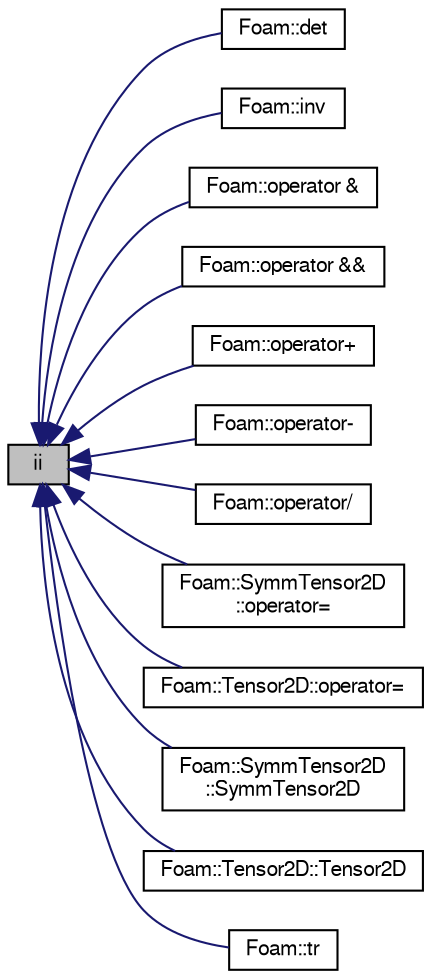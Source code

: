 digraph "ii"
{
  bgcolor="transparent";
  edge [fontname="FreeSans",fontsize="10",labelfontname="FreeSans",labelfontsize="10"];
  node [fontname="FreeSans",fontsize="10",shape=record];
  rankdir="LR";
  Node9 [label="ii",height=0.2,width=0.4,color="black", fillcolor="grey75", style="filled", fontcolor="black"];
  Node9 -> Node10 [dir="back",color="midnightblue",fontsize="10",style="solid",fontname="FreeSans"];
  Node10 [label="Foam::det",height=0.2,width=0.4,color="black",URL="$a21124.html#ac86ecaa79a5d550abe94bcc6e1ac7a78",tooltip="Return the determinant of a spherical tensor. "];
  Node9 -> Node11 [dir="back",color="midnightblue",fontsize="10",style="solid",fontname="FreeSans"];
  Node11 [label="Foam::inv",height=0.2,width=0.4,color="black",URL="$a21124.html#a3dd827d09102ec919cc1d24970de3a75",tooltip="Return the inverse of a symmetric tensor. "];
  Node9 -> Node12 [dir="back",color="midnightblue",fontsize="10",style="solid",fontname="FreeSans"];
  Node12 [label="Foam::operator &",height=0.2,width=0.4,color="black",URL="$a21124.html#a3d230887315c3dcae832ee84d6455563",tooltip="Inner-product between two spherical tensors. "];
  Node9 -> Node13 [dir="back",color="midnightblue",fontsize="10",style="solid",fontname="FreeSans"];
  Node13 [label="Foam::operator &&",height=0.2,width=0.4,color="black",URL="$a21124.html#a6b09a07ac2cdf210b1ae3a1079a00ec6",tooltip="Double-dot-product between a spherical tensor and a symmetric tensor. "];
  Node9 -> Node14 [dir="back",color="midnightblue",fontsize="10",style="solid",fontname="FreeSans"];
  Node14 [label="Foam::operator+",height=0.2,width=0.4,color="black",URL="$a21124.html#a70766d7af9f52b534271768d8ee3b539"];
  Node9 -> Node15 [dir="back",color="midnightblue",fontsize="10",style="solid",fontname="FreeSans"];
  Node15 [label="Foam::operator-",height=0.2,width=0.4,color="black",URL="$a21124.html#a9d430e44ce41add1d94be3e64a5ae9b7"];
  Node9 -> Node16 [dir="back",color="midnightblue",fontsize="10",style="solid",fontname="FreeSans"];
  Node16 [label="Foam::operator/",height=0.2,width=0.4,color="black",URL="$a21124.html#a767cbf285987619a274ce4e28b2601a8",tooltip="Division of a scalar by a sphericalTensor2D. "];
  Node9 -> Node17 [dir="back",color="midnightblue",fontsize="10",style="solid",fontname="FreeSans"];
  Node17 [label="Foam::SymmTensor2D\l::operator=",height=0.2,width=0.4,color="black",URL="$a28314.html#acdd34ba94146fb11495970ee4c49fb63",tooltip="Construct given SphericalTensor2D. "];
  Node9 -> Node18 [dir="back",color="midnightblue",fontsize="10",style="solid",fontname="FreeSans"];
  Node18 [label="Foam::Tensor2D::operator=",height=0.2,width=0.4,color="black",URL="$a28390.html#acdd34ba94146fb11495970ee4c49fb63",tooltip="Copy SphericalTensor2D. "];
  Node9 -> Node19 [dir="back",color="midnightblue",fontsize="10",style="solid",fontname="FreeSans"];
  Node19 [label="Foam::SymmTensor2D\l::SymmTensor2D",height=0.2,width=0.4,color="black",URL="$a28314.html#a531ddcdba06b7fd33690e6a22ae1bffd",tooltip="Construct given SphericalTensor. "];
  Node9 -> Node20 [dir="back",color="midnightblue",fontsize="10",style="solid",fontname="FreeSans"];
  Node20 [label="Foam::Tensor2D::Tensor2D",height=0.2,width=0.4,color="black",URL="$a28390.html#a634a5305645e6613916367068257f4ba",tooltip="Construct given SphericalTensor2D. "];
  Node9 -> Node21 [dir="back",color="midnightblue",fontsize="10",style="solid",fontname="FreeSans"];
  Node21 [label="Foam::tr",height=0.2,width=0.4,color="black",URL="$a21124.html#a7ecb934b4790814428f5f4a5c834b57f",tooltip="Return the trace of a spherical tensor. "];
}
